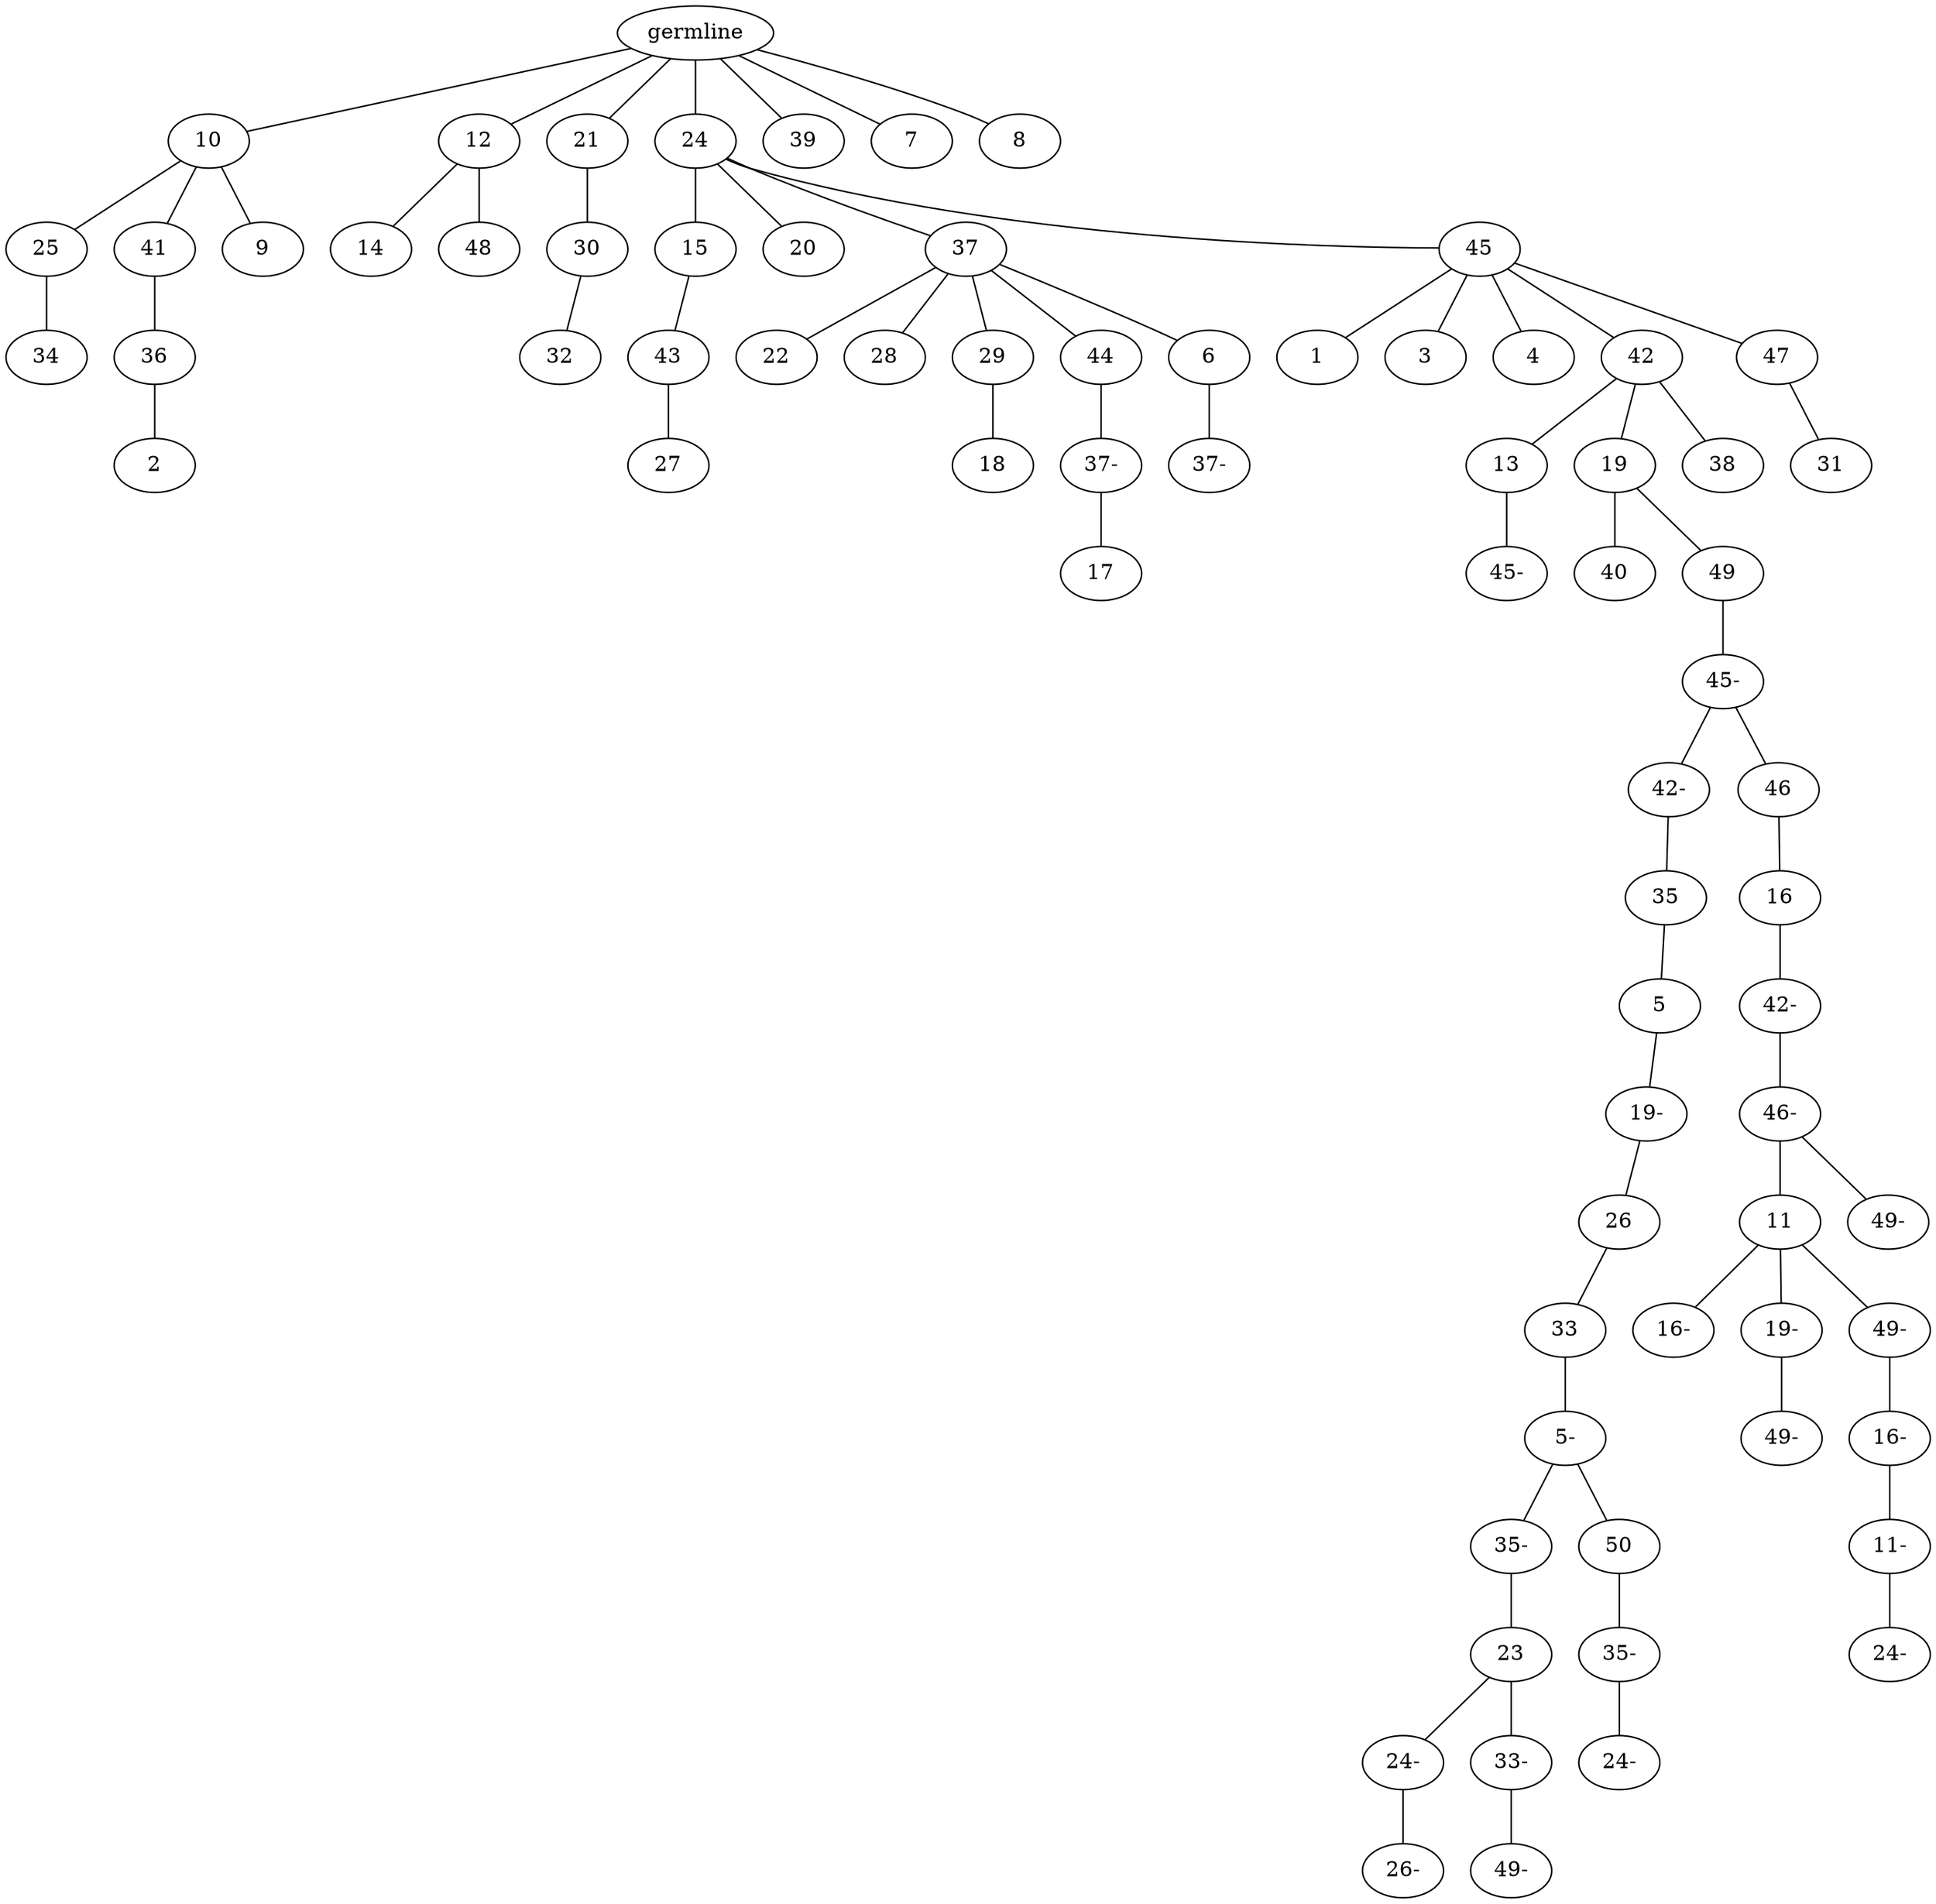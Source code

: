 graph tree {
    "139825320857264" [label="germline"];
    "139825320483040" [label="10"];
    "139825320484720" [label="25"];
    "139825322757520" [label="34"];
    "139825320483280" [label="41"];
    "139825322755744" [label="36"];
    "139825322758000" [label="2"];
    "139825322754640" [label="9"];
    "139825320482704" [label="12"];
    "139825322757808" [label="14"];
    "139825322757856" [label="48"];
    "139825320482800" [label="21"];
    "139825322757760" [label="30"];
    "139825321862480" [label="32"];
    "139825320484048" [label="24"];
    "139825322757184" [label="15"];
    "139825321864544" [label="43"];
    "139825321863152" [label="27"];
    "139825321862288" [label="20"];
    "139825321861472" [label="37"];
    "139825321864160" [label="22"];
    "139825321863872" [label="28"];
    "139825321861904" [label="29"];
    "139825322167360" [label="18"];
    "139825321863200" [label="44"];
    "139825322164672" [label="37-"];
    "139825322166112" [label="17"];
    "139825321862960" [label="6"];
    "139825322164720" [label="37-"];
    "139825321864448" [label="45"];
    "139825322166640" [label="1"];
    "139825322166592" [label="3"];
    "139825322167456" [label="4"];
    "139825322165632" [label="42"];
    "139825322166688" [label="13"];
    "139825322166976" [label="45-"];
    "139825322166448" [label="19"];
    "139825322167648" [label="40"];
    "139825322165296" [label="49"];
    "139825322165056" [label="45-"];
    "139825321930320" [label="42-"];
    "139825321926912" [label="35"];
    "139825321858960" [label="5"];
    "139825321859008" [label="19-"];
    "139825321858864" [label="26"];
    "139825321871248" [label="33"];
    "139825321869952" [label="5-"];
    "139825321869904" [label="35-"];
    "139825321869856" [label="23"];
    "139825322346720" [label="24-"];
    "139825321313472" [label="26-"];
    "139825322346528" [label="33-"];
    "139825321717280" [label="49-"];
    "139825321870768" [label="50"];
    "139825321870576" [label="35-"];
    "139825321313856" [label="24-"];
    "139825321927632" [label="46"];
    "139825321860256" [label="16"];
    "139825321858144" [label="42-"];
    "139825321860496" [label="46-"];
    "139825321869760" [label="11"];
    "139825321870432" [label="16-"];
    "139825321869568" [label="19-"];
    "139825321314288" [label="49-"];
    "139825321870048" [label="49-"];
    "139825321314144" [label="16-"];
    "139825321314048" [label="11-"];
    "139825321314816" [label="24-"];
    "139825321870624" [label="49-"];
    "139825322167072" [label="38"];
    "139825322165728" [label="47"];
    "139825322168032" [label="31"];
    "139825322755360" [label="39"];
    "139825322756368" [label="7"];
    "139825322756608" [label="8"];
    "139825320857264" -- "139825320483040";
    "139825320857264" -- "139825320482704";
    "139825320857264" -- "139825320482800";
    "139825320857264" -- "139825320484048";
    "139825320857264" -- "139825322755360";
    "139825320857264" -- "139825322756368";
    "139825320857264" -- "139825322756608";
    "139825320483040" -- "139825320484720";
    "139825320483040" -- "139825320483280";
    "139825320483040" -- "139825322754640";
    "139825320484720" -- "139825322757520";
    "139825320483280" -- "139825322755744";
    "139825322755744" -- "139825322758000";
    "139825320482704" -- "139825322757808";
    "139825320482704" -- "139825322757856";
    "139825320482800" -- "139825322757760";
    "139825322757760" -- "139825321862480";
    "139825320484048" -- "139825322757184";
    "139825320484048" -- "139825321862288";
    "139825320484048" -- "139825321861472";
    "139825320484048" -- "139825321864448";
    "139825322757184" -- "139825321864544";
    "139825321864544" -- "139825321863152";
    "139825321861472" -- "139825321864160";
    "139825321861472" -- "139825321863872";
    "139825321861472" -- "139825321861904";
    "139825321861472" -- "139825321863200";
    "139825321861472" -- "139825321862960";
    "139825321861904" -- "139825322167360";
    "139825321863200" -- "139825322164672";
    "139825322164672" -- "139825322166112";
    "139825321862960" -- "139825322164720";
    "139825321864448" -- "139825322166640";
    "139825321864448" -- "139825322166592";
    "139825321864448" -- "139825322167456";
    "139825321864448" -- "139825322165632";
    "139825321864448" -- "139825322165728";
    "139825322165632" -- "139825322166688";
    "139825322165632" -- "139825322166448";
    "139825322165632" -- "139825322167072";
    "139825322166688" -- "139825322166976";
    "139825322166448" -- "139825322167648";
    "139825322166448" -- "139825322165296";
    "139825322165296" -- "139825322165056";
    "139825322165056" -- "139825321930320";
    "139825322165056" -- "139825321927632";
    "139825321930320" -- "139825321926912";
    "139825321926912" -- "139825321858960";
    "139825321858960" -- "139825321859008";
    "139825321859008" -- "139825321858864";
    "139825321858864" -- "139825321871248";
    "139825321871248" -- "139825321869952";
    "139825321869952" -- "139825321869904";
    "139825321869952" -- "139825321870768";
    "139825321869904" -- "139825321869856";
    "139825321869856" -- "139825322346720";
    "139825321869856" -- "139825322346528";
    "139825322346720" -- "139825321313472";
    "139825322346528" -- "139825321717280";
    "139825321870768" -- "139825321870576";
    "139825321870576" -- "139825321313856";
    "139825321927632" -- "139825321860256";
    "139825321860256" -- "139825321858144";
    "139825321858144" -- "139825321860496";
    "139825321860496" -- "139825321869760";
    "139825321860496" -- "139825321870624";
    "139825321869760" -- "139825321870432";
    "139825321869760" -- "139825321869568";
    "139825321869760" -- "139825321870048";
    "139825321869568" -- "139825321314288";
    "139825321870048" -- "139825321314144";
    "139825321314144" -- "139825321314048";
    "139825321314048" -- "139825321314816";
    "139825322165728" -- "139825322168032";
}
